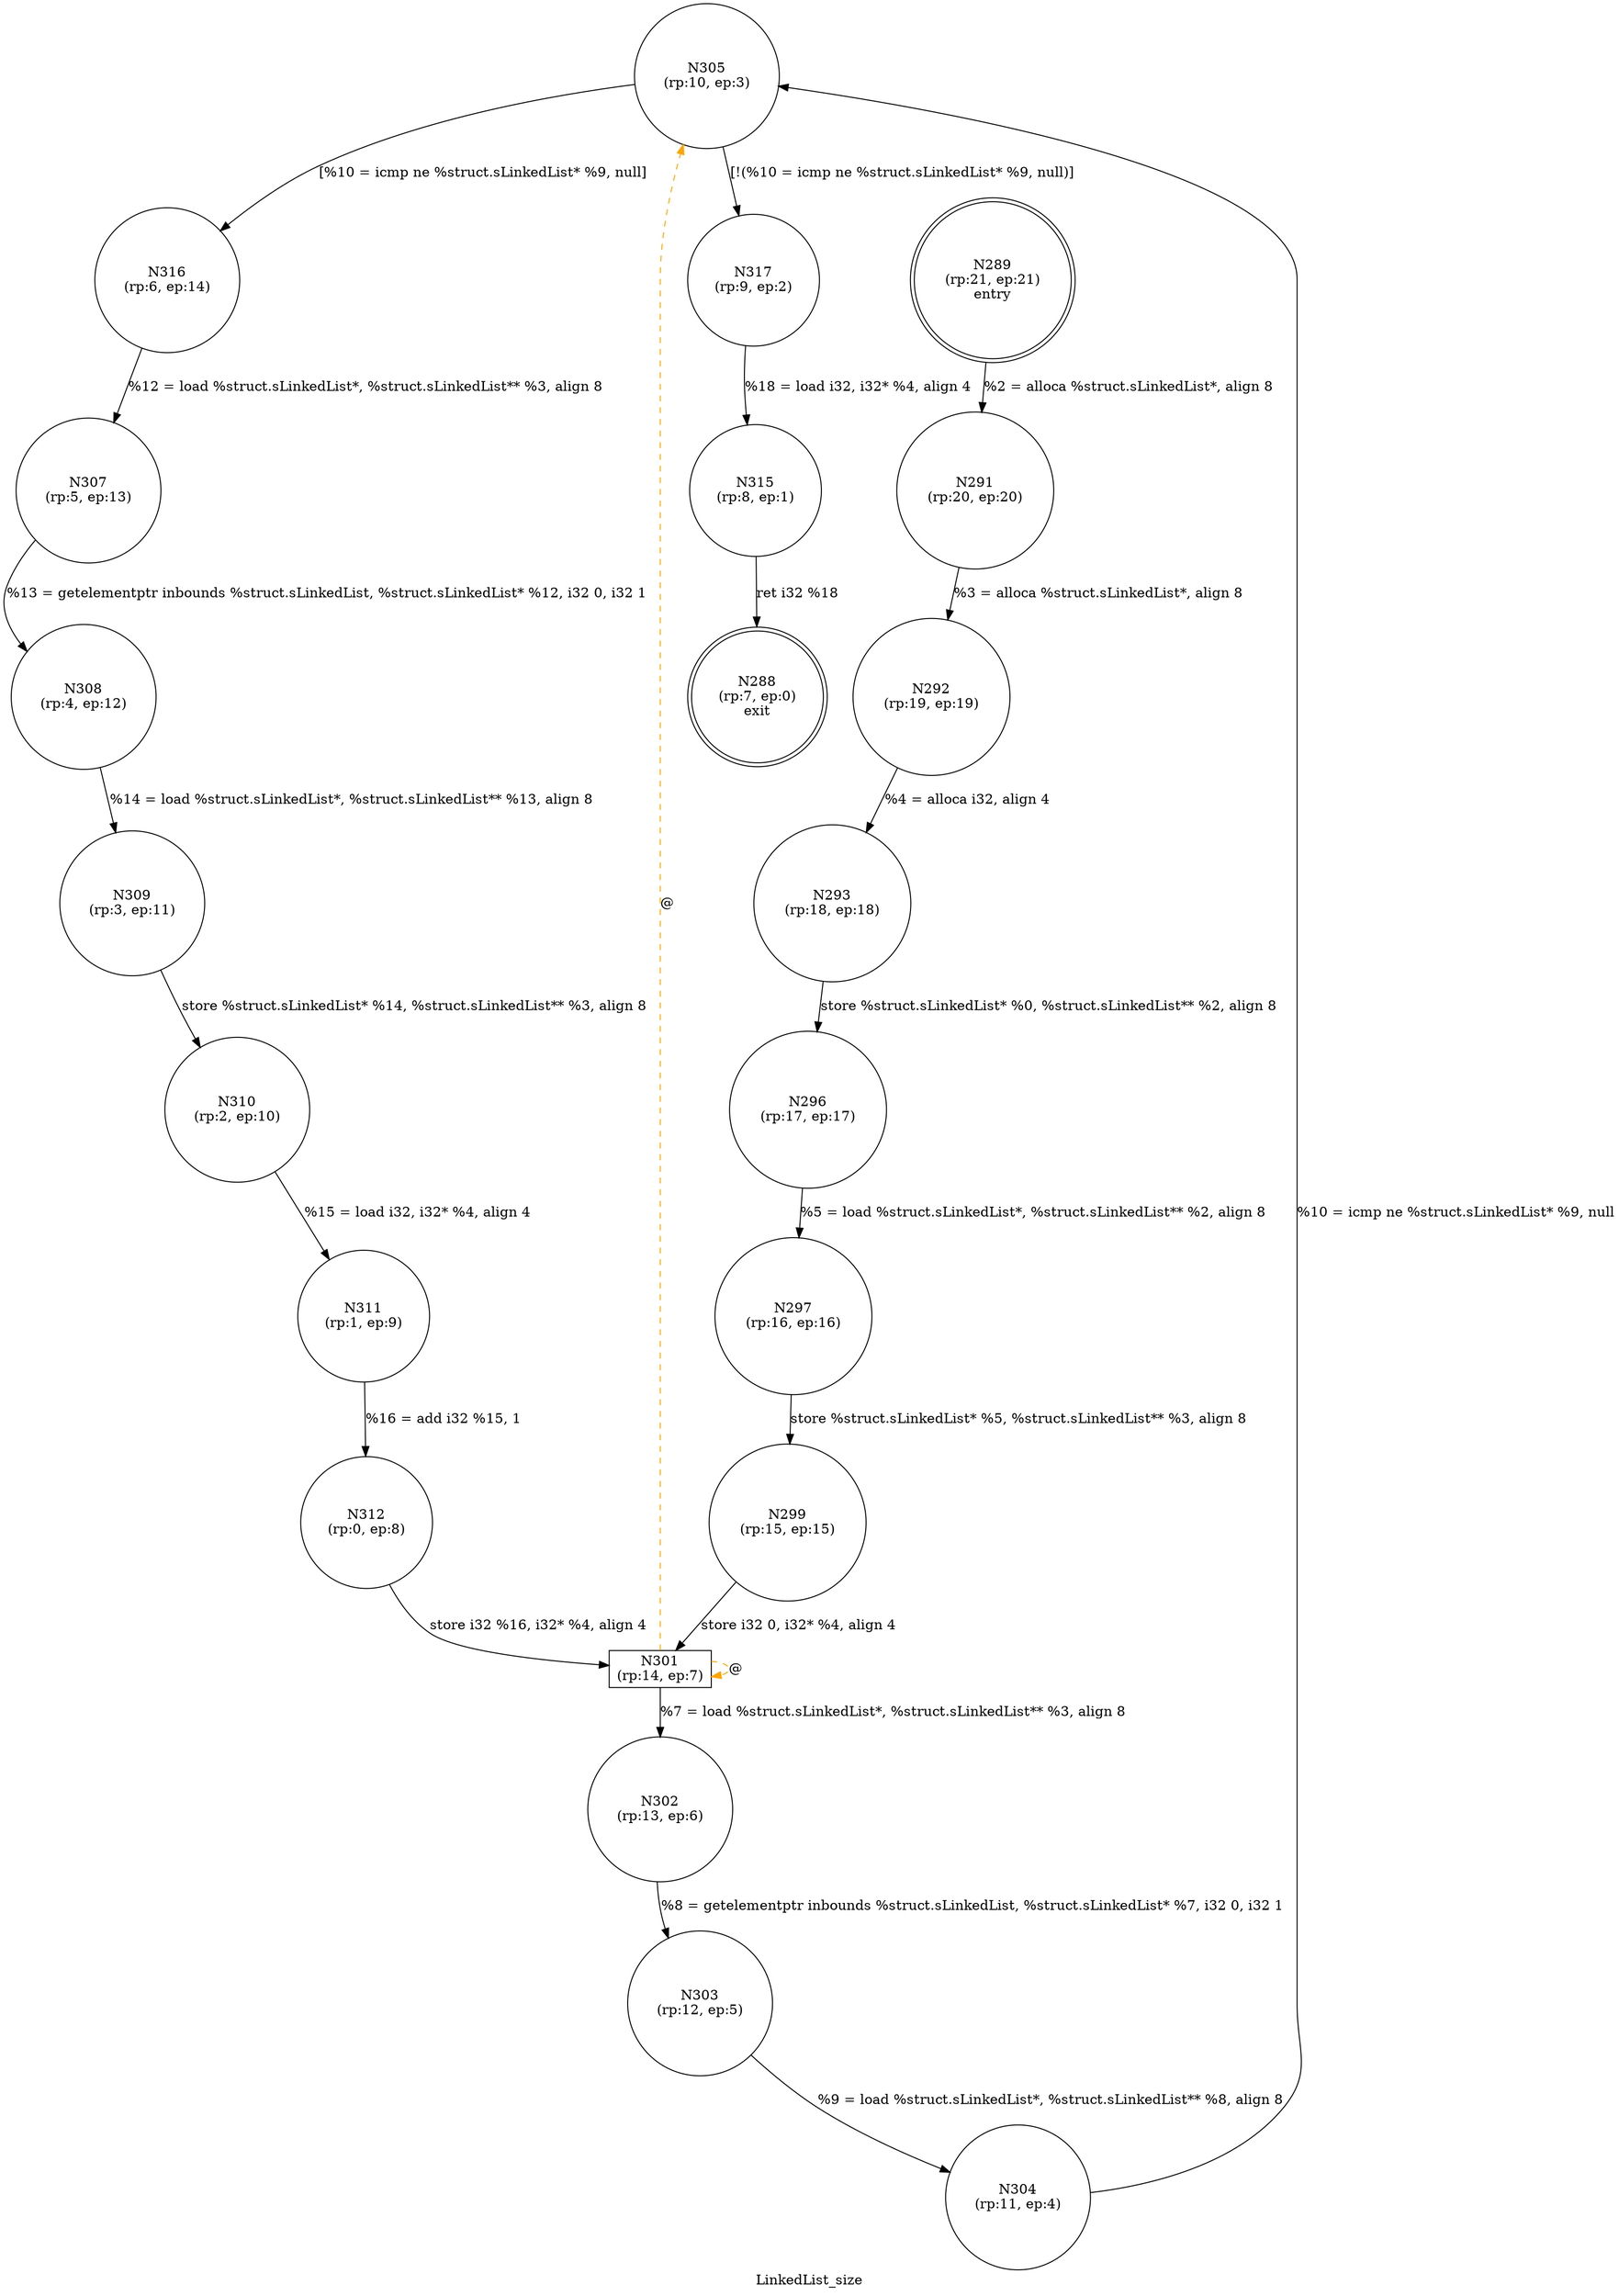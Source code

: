 digraph LinkedList_size {
label="LinkedList_size"
288 [label="N288\n(rp:7, ep:0)\nexit", shape="doublecircle"]
289 [label="N289\n(rp:21, ep:21)\nentry", shape="doublecircle"]
289 -> 291 [label="%2 = alloca %struct.sLinkedList*, align 8"]
291 [label="N291\n(rp:20, ep:20)", shape="circle"]
291 -> 292 [label="%3 = alloca %struct.sLinkedList*, align 8"]
292 [label="N292\n(rp:19, ep:19)", shape="circle"]
292 -> 293 [label="%4 = alloca i32, align 4"]
293 [label="N293\n(rp:18, ep:18)", shape="circle"]
293 -> 296 [label="store %struct.sLinkedList* %0, %struct.sLinkedList** %2, align 8"]
296 [label="N296\n(rp:17, ep:17)", shape="circle"]
296 -> 297 [label="%5 = load %struct.sLinkedList*, %struct.sLinkedList** %2, align 8"]
297 [label="N297\n(rp:16, ep:16)", shape="circle"]
297 -> 299 [label="store %struct.sLinkedList* %5, %struct.sLinkedList** %3, align 8"]
299 [label="N299\n(rp:15, ep:15)", shape="circle"]
299 -> 301 [label="store i32 0, i32* %4, align 4"]
301 [label="N301\n(rp:14, ep:7)", shape="box"]
301 -> 302 [label="%7 = load %struct.sLinkedList*, %struct.sLinkedList** %3, align 8"]
301 -> 301 [label="@", style="dashed", color="orange"]
301 -> 305 [label="@", style="dashed", color="orange"]
302 [label="N302\n(rp:13, ep:6)", shape="circle"]
302 -> 303 [label="%8 = getelementptr inbounds %struct.sLinkedList, %struct.sLinkedList* %7, i32 0, i32 1"]
303 [label="N303\n(rp:12, ep:5)", shape="circle"]
303 -> 304 [label="%9 = load %struct.sLinkedList*, %struct.sLinkedList** %8, align 8"]
304 [label="N304\n(rp:11, ep:4)", shape="circle"]
304 -> 305 [label="%10 = icmp ne %struct.sLinkedList* %9, null"]
305 [label="N305\n(rp:10, ep:3)", shape="circle"]
305 -> 316 [label="[%10 = icmp ne %struct.sLinkedList* %9, null]"]
305 -> 317 [label="[!(%10 = icmp ne %struct.sLinkedList* %9, null)]"]
307 [label="N307\n(rp:5, ep:13)", shape="circle"]
307 -> 308 [label="%13 = getelementptr inbounds %struct.sLinkedList, %struct.sLinkedList* %12, i32 0, i32 1"]
308 [label="N308\n(rp:4, ep:12)", shape="circle"]
308 -> 309 [label="%14 = load %struct.sLinkedList*, %struct.sLinkedList** %13, align 8"]
309 [label="N309\n(rp:3, ep:11)", shape="circle"]
309 -> 310 [label="store %struct.sLinkedList* %14, %struct.sLinkedList** %3, align 8"]
310 [label="N310\n(rp:2, ep:10)", shape="circle"]
310 -> 311 [label="%15 = load i32, i32* %4, align 4"]
311 [label="N311\n(rp:1, ep:9)", shape="circle"]
311 -> 312 [label="%16 = add i32 %15, 1"]
312 [label="N312\n(rp:0, ep:8)", shape="circle"]
312 -> 301 [label="store i32 %16, i32* %4, align 4"]
315 [label="N315\n(rp:8, ep:1)", shape="circle"]
315 -> 288 [label="ret i32 %18"]
316 [label="N316\n(rp:6, ep:14)", shape="circle"]
316 -> 307 [label="%12 = load %struct.sLinkedList*, %struct.sLinkedList** %3, align 8"]
317 [label="N317\n(rp:9, ep:2)", shape="circle"]
317 -> 315 [label="%18 = load i32, i32* %4, align 4"]
}
